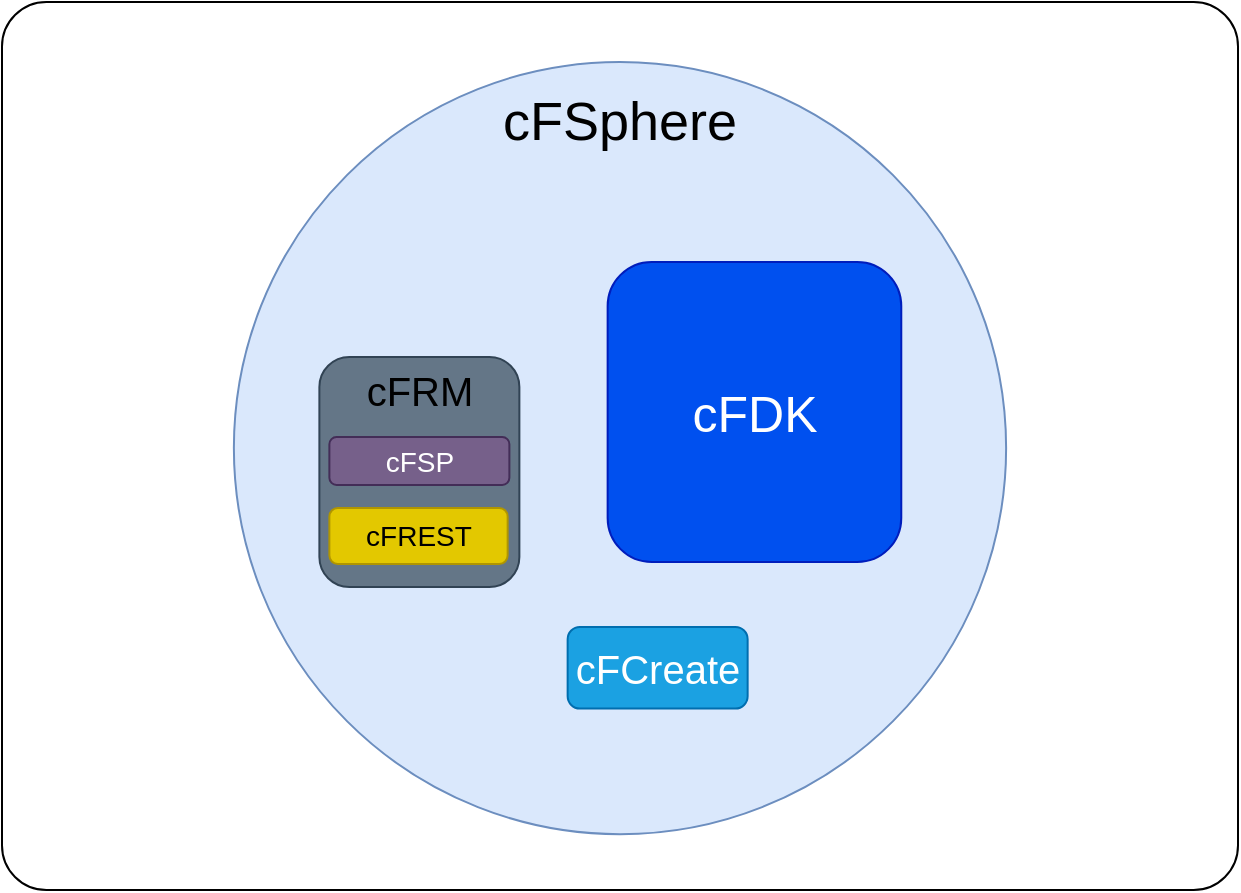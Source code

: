 <mxfile version="16.0.2" type="device"><diagram id="FmFJtcviFjtv8KBct7Hc" name="Page-1"><mxGraphModel dx="1420" dy="1319" grid="1" gridSize="10" guides="1" tooltips="1" connect="1" arrows="1" fold="1" page="1" pageScale="1" pageWidth="629" pageHeight="455" math="0" shadow="0"><root><mxCell id="0"/><mxCell id="1" parent="0"/><mxCell id="uIb_vKEDwLMIl0eK7I7C-12" value="" style="rounded=1;whiteSpace=wrap;html=1;arcSize=5;" parent="1" vertex="1"><mxGeometry x="2" y="-450" width="618" height="444" as="geometry"/></mxCell><mxCell id="uIb_vKEDwLMIl0eK7I7C-22" value="" style="ellipse;whiteSpace=wrap;html=1;aspect=fixed;fillColor=#dae8fc;strokeColor=#6c8ebf;" parent="1" vertex="1"><mxGeometry x="117.94" y="-420" width="386.12" height="386.12" as="geometry"/></mxCell><mxCell id="uIb_vKEDwLMIl0eK7I7C-13" value="cFSphere" style="text;html=1;strokeColor=none;fillColor=none;align=center;verticalAlign=middle;whiteSpace=wrap;rounded=0;fontSize=27;" parent="1" vertex="1"><mxGeometry x="281" y="-400" width="60" height="19" as="geometry"/></mxCell><mxCell id="uIb_vKEDwLMIl0eK7I7C-14" value="cFDK" style="rounded=1;whiteSpace=wrap;html=1;fontSize=25;fillColor=#0050ef;fontColor=#ffffff;strokeColor=#001DBC;" parent="1" vertex="1"><mxGeometry x="304.82" y="-320" width="146.82" height="150" as="geometry"/></mxCell><mxCell id="uIb_vKEDwLMIl0eK7I7C-15" value="" style="rounded=1;whiteSpace=wrap;html=1;fontSize=9;fillColor=#647687;fontColor=#ffffff;strokeColor=#314354;" parent="1" vertex="1"><mxGeometry x="160.69" y="-272.5" width="100" height="115" as="geometry"/></mxCell><mxCell id="uIb_vKEDwLMIl0eK7I7C-16" value="cFRM" style="text;html=1;strokeColor=none;fillColor=none;align=center;verticalAlign=middle;whiteSpace=wrap;rounded=0;fontSize=20;" parent="1" vertex="1"><mxGeometry x="180.69" y="-266" width="60" height="19" as="geometry"/></mxCell><mxCell id="uIb_vKEDwLMIl0eK7I7C-17" value="cFSP" style="rounded=1;whiteSpace=wrap;html=1;fontSize=14;fillColor=#76608a;fontColor=#ffffff;strokeColor=#432D57;" parent="1" vertex="1"><mxGeometry x="165.69" y="-232.5" width="90" height="24" as="geometry"/></mxCell><mxCell id="uIb_vKEDwLMIl0eK7I7C-18" value="cFREST" style="rounded=1;whiteSpace=wrap;html=1;fontSize=14;fillColor=#e3c800;fontColor=#000000;strokeColor=#B09500;" parent="1" vertex="1"><mxGeometry x="165.69" y="-197" width="89.13" height="28" as="geometry"/></mxCell><mxCell id="uIb_vKEDwLMIl0eK7I7C-20" value="cFCreate" style="rounded=1;whiteSpace=wrap;html=1;fontSize=20;fillColor=#1ba1e2;fontColor=#ffffff;strokeColor=#006EAF;" parent="1" vertex="1"><mxGeometry x="284.82" y="-137.5" width="90" height="40.75" as="geometry"/></mxCell></root></mxGraphModel></diagram></mxfile>